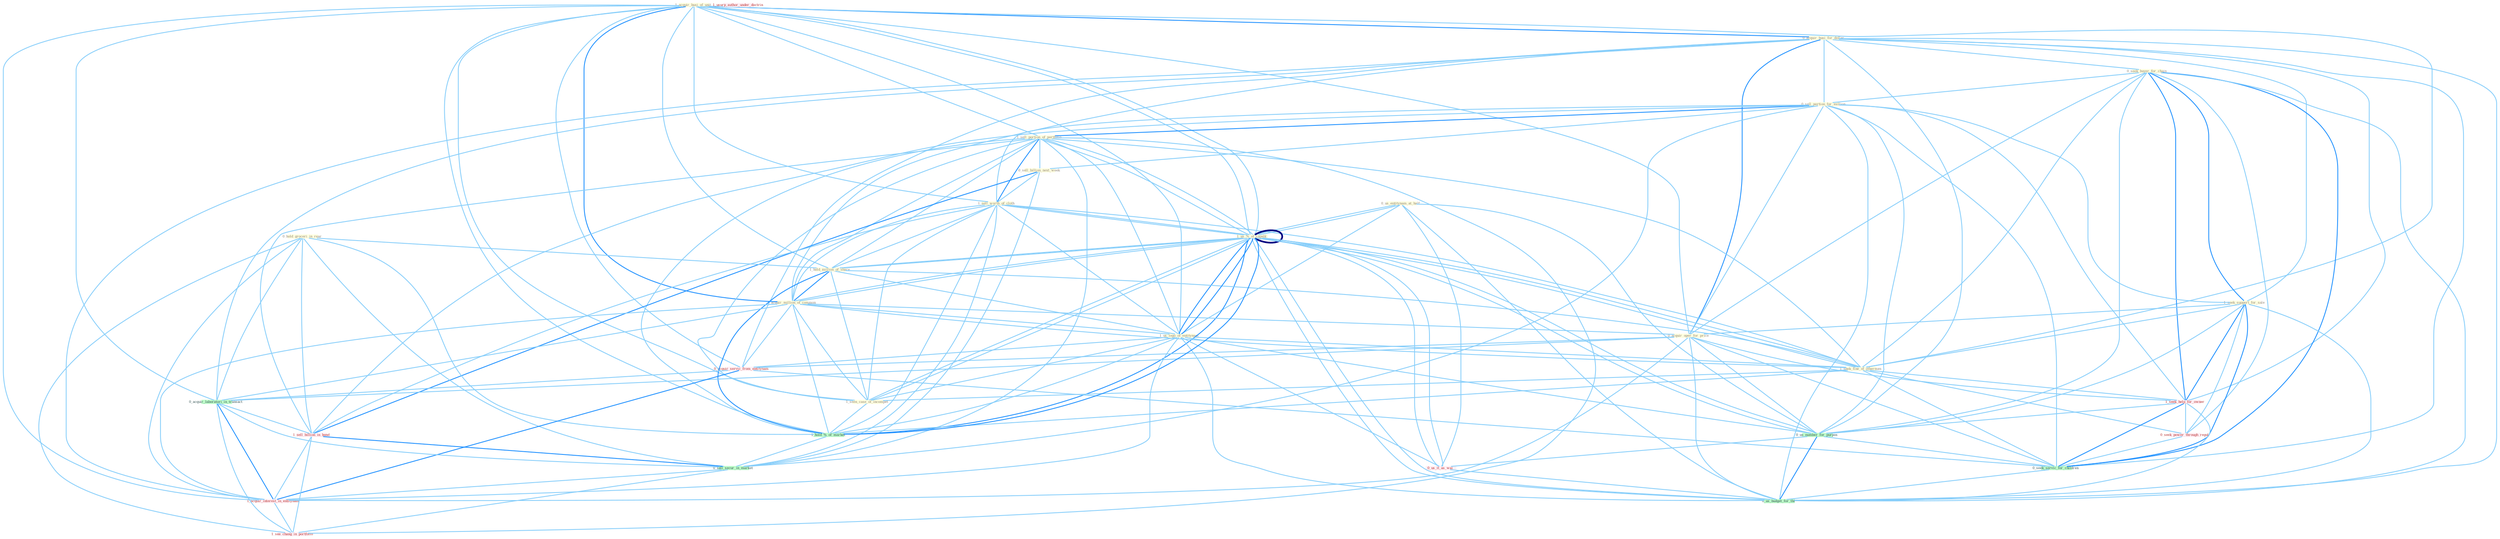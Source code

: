 Graph G{ 
    node
    [shape=polygon,style=filled,width=.5,height=.06,color="#BDFCC9",fixedsize=true,fontsize=4,
    fontcolor="#2f4f4f"];
    {node
    [color="#ffffe0", fontcolor="#8b7d6b"] "1_acquir_busi_of_unit " "0_acquir_busi_for_dollar " "0_seek_buyer_for_chain " "0_sell_portion_for_million " "1_sell_portion_of_portfolio " "0_sell_billion_next_week " "0_us_entitynam_at_half " "1_sell_worth_of_cloth " "0_hold_groceri_in_rear " "1_seek_support_for_sale " "1_us_%_of_capabl " "1_hold_million_of_share " "1_acquir_million_of_common " "1_us_logo_of_entitynam " "1_seek_fine_of_othernum " "0_acquir_oper_for_price " "1_seen_case_of_incompet "}
{node [color="#fff0f5", fontcolor="#b22222"] "1_seek_help_for_owner " "0_acquir_servic_from_entitynam " "0_seek_power_through_regul " "1_sell_billion_in_bond " "0_us_it_as_wai " "1_usurp_author_under_doctrin " "1_acquir_interest_in_entitynam " "1_see_chang_in_portfolio "}
edge [color="#B0E2FF"];

	"1_acquir_busi_of_unit " -- "0_acquir_busi_for_dollar " [w="2", color="#1e90ff" , len=0.8];
	"1_acquir_busi_of_unit " -- "1_sell_portion_of_portfolio " [w="1", color="#87cefa" ];
	"1_acquir_busi_of_unit " -- "1_sell_worth_of_cloth " [w="1", color="#87cefa" ];
	"1_acquir_busi_of_unit " -- "1_us_%_of_capabl " [w="1", color="#87cefa" ];
	"1_acquir_busi_of_unit " -- "1_hold_million_of_share " [w="1", color="#87cefa" ];
	"1_acquir_busi_of_unit " -- "1_acquir_million_of_common " [w="2", color="#1e90ff" , len=0.8];
	"1_acquir_busi_of_unit " -- "1_us_logo_of_entitynam " [w="1", color="#87cefa" ];
	"1_acquir_busi_of_unit " -- "1_seek_fine_of_othernum " [w="1", color="#87cefa" ];
	"1_acquir_busi_of_unit " -- "0_acquir_oper_for_price " [w="1", color="#87cefa" ];
	"1_acquir_busi_of_unit " -- "1_seen_case_of_incompet " [w="1", color="#87cefa" ];
	"1_acquir_busi_of_unit " -- "0_acquir_servic_from_entitynam " [w="1", color="#87cefa" ];
	"1_acquir_busi_of_unit " -- "1_hold_%_of_market " [w="1", color="#87cefa" ];
	"1_acquir_busi_of_unit " -- "0_acquir_laboratori_in_transact " [w="1", color="#87cefa" ];
	"1_acquir_busi_of_unit " -- "1_us_%_of_capabl " [w="1", color="#87cefa" ];
	"1_acquir_busi_of_unit " -- "1_acquir_interest_in_entitynam " [w="1", color="#87cefa" ];
	"0_acquir_busi_for_dollar " -- "0_seek_buyer_for_chain " [w="1", color="#87cefa" ];
	"0_acquir_busi_for_dollar " -- "0_sell_portion_for_million " [w="1", color="#87cefa" ];
	"0_acquir_busi_for_dollar " -- "1_seek_support_for_sale " [w="1", color="#87cefa" ];
	"0_acquir_busi_for_dollar " -- "1_acquir_million_of_common " [w="1", color="#87cefa" ];
	"0_acquir_busi_for_dollar " -- "0_acquir_oper_for_price " [w="2", color="#1e90ff" , len=0.8];
	"0_acquir_busi_for_dollar " -- "1_seek_help_for_owner " [w="1", color="#87cefa" ];
	"0_acquir_busi_for_dollar " -- "0_acquir_servic_from_entitynam " [w="1", color="#87cefa" ];
	"0_acquir_busi_for_dollar " -- "0_us_number_for_purpos " [w="1", color="#87cefa" ];
	"0_acquir_busi_for_dollar " -- "0_acquir_laboratori_in_transact " [w="1", color="#87cefa" ];
	"0_acquir_busi_for_dollar " -- "1_acquir_interest_in_entitynam " [w="1", color="#87cefa" ];
	"0_acquir_busi_for_dollar " -- "0_seek_servic_for_children " [w="1", color="#87cefa" ];
	"0_acquir_busi_for_dollar " -- "0_us_budget_for_thi " [w="1", color="#87cefa" ];
	"0_seek_buyer_for_chain " -- "0_sell_portion_for_million " [w="1", color="#87cefa" ];
	"0_seek_buyer_for_chain " -- "1_seek_support_for_sale " [w="2", color="#1e90ff" , len=0.8];
	"0_seek_buyer_for_chain " -- "1_seek_fine_of_othernum " [w="1", color="#87cefa" ];
	"0_seek_buyer_for_chain " -- "0_acquir_oper_for_price " [w="1", color="#87cefa" ];
	"0_seek_buyer_for_chain " -- "1_seek_help_for_owner " [w="2", color="#1e90ff" , len=0.8];
	"0_seek_buyer_for_chain " -- "0_seek_power_through_regul " [w="1", color="#87cefa" ];
	"0_seek_buyer_for_chain " -- "0_us_number_for_purpos " [w="1", color="#87cefa" ];
	"0_seek_buyer_for_chain " -- "0_seek_servic_for_children " [w="2", color="#1e90ff" , len=0.8];
	"0_seek_buyer_for_chain " -- "0_us_budget_for_thi " [w="1", color="#87cefa" ];
	"0_sell_portion_for_million " -- "1_sell_portion_of_portfolio " [w="2", color="#1e90ff" , len=0.8];
	"0_sell_portion_for_million " -- "0_sell_billion_next_week " [w="1", color="#87cefa" ];
	"0_sell_portion_for_million " -- "1_sell_worth_of_cloth " [w="1", color="#87cefa" ];
	"0_sell_portion_for_million " -- "1_seek_support_for_sale " [w="1", color="#87cefa" ];
	"0_sell_portion_for_million " -- "0_acquir_oper_for_price " [w="1", color="#87cefa" ];
	"0_sell_portion_for_million " -- "1_seek_help_for_owner " [w="1", color="#87cefa" ];
	"0_sell_portion_for_million " -- "0_us_number_for_purpos " [w="1", color="#87cefa" ];
	"0_sell_portion_for_million " -- "1_sell_billion_in_bond " [w="1", color="#87cefa" ];
	"0_sell_portion_for_million " -- "0_sell_secur_in_market " [w="1", color="#87cefa" ];
	"0_sell_portion_for_million " -- "0_seek_servic_for_children " [w="1", color="#87cefa" ];
	"0_sell_portion_for_million " -- "0_us_budget_for_thi " [w="1", color="#87cefa" ];
	"1_sell_portion_of_portfolio " -- "0_sell_billion_next_week " [w="1", color="#87cefa" ];
	"1_sell_portion_of_portfolio " -- "1_sell_worth_of_cloth " [w="2", color="#1e90ff" , len=0.8];
	"1_sell_portion_of_portfolio " -- "1_us_%_of_capabl " [w="1", color="#87cefa" ];
	"1_sell_portion_of_portfolio " -- "1_hold_million_of_share " [w="1", color="#87cefa" ];
	"1_sell_portion_of_portfolio " -- "1_acquir_million_of_common " [w="1", color="#87cefa" ];
	"1_sell_portion_of_portfolio " -- "1_us_logo_of_entitynam " [w="1", color="#87cefa" ];
	"1_sell_portion_of_portfolio " -- "1_seek_fine_of_othernum " [w="1", color="#87cefa" ];
	"1_sell_portion_of_portfolio " -- "1_seen_case_of_incompet " [w="1", color="#87cefa" ];
	"1_sell_portion_of_portfolio " -- "1_hold_%_of_market " [w="1", color="#87cefa" ];
	"1_sell_portion_of_portfolio " -- "1_sell_billion_in_bond " [w="1", color="#87cefa" ];
	"1_sell_portion_of_portfolio " -- "1_us_%_of_capabl " [w="1", color="#87cefa" ];
	"1_sell_portion_of_portfolio " -- "0_sell_secur_in_market " [w="1", color="#87cefa" ];
	"1_sell_portion_of_portfolio " -- "1_see_chang_in_portfolio " [w="1", color="#87cefa" ];
	"0_sell_billion_next_week " -- "1_sell_worth_of_cloth " [w="1", color="#87cefa" ];
	"0_sell_billion_next_week " -- "1_sell_billion_in_bond " [w="2", color="#1e90ff" , len=0.8];
	"0_sell_billion_next_week " -- "0_sell_secur_in_market " [w="1", color="#87cefa" ];
	"0_us_entitynam_at_half " -- "1_us_%_of_capabl " [w="1", color="#87cefa" ];
	"0_us_entitynam_at_half " -- "1_us_logo_of_entitynam " [w="1", color="#87cefa" ];
	"0_us_entitynam_at_half " -- "0_us_number_for_purpos " [w="1", color="#87cefa" ];
	"0_us_entitynam_at_half " -- "0_us_it_as_wai " [w="1", color="#87cefa" ];
	"0_us_entitynam_at_half " -- "1_us_%_of_capabl " [w="1", color="#87cefa" ];
	"0_us_entitynam_at_half " -- "0_us_budget_for_thi " [w="1", color="#87cefa" ];
	"1_sell_worth_of_cloth " -- "1_us_%_of_capabl " [w="1", color="#87cefa" ];
	"1_sell_worth_of_cloth " -- "1_hold_million_of_share " [w="1", color="#87cefa" ];
	"1_sell_worth_of_cloth " -- "1_acquir_million_of_common " [w="1", color="#87cefa" ];
	"1_sell_worth_of_cloth " -- "1_us_logo_of_entitynam " [w="1", color="#87cefa" ];
	"1_sell_worth_of_cloth " -- "1_seek_fine_of_othernum " [w="1", color="#87cefa" ];
	"1_sell_worth_of_cloth " -- "1_seen_case_of_incompet " [w="1", color="#87cefa" ];
	"1_sell_worth_of_cloth " -- "1_hold_%_of_market " [w="1", color="#87cefa" ];
	"1_sell_worth_of_cloth " -- "1_sell_billion_in_bond " [w="1", color="#87cefa" ];
	"1_sell_worth_of_cloth " -- "1_us_%_of_capabl " [w="1", color="#87cefa" ];
	"1_sell_worth_of_cloth " -- "0_sell_secur_in_market " [w="1", color="#87cefa" ];
	"0_hold_groceri_in_rear " -- "1_hold_million_of_share " [w="1", color="#87cefa" ];
	"0_hold_groceri_in_rear " -- "1_hold_%_of_market " [w="1", color="#87cefa" ];
	"0_hold_groceri_in_rear " -- "0_acquir_laboratori_in_transact " [w="1", color="#87cefa" ];
	"0_hold_groceri_in_rear " -- "1_sell_billion_in_bond " [w="1", color="#87cefa" ];
	"0_hold_groceri_in_rear " -- "0_sell_secur_in_market " [w="1", color="#87cefa" ];
	"0_hold_groceri_in_rear " -- "1_acquir_interest_in_entitynam " [w="1", color="#87cefa" ];
	"0_hold_groceri_in_rear " -- "1_see_chang_in_portfolio " [w="1", color="#87cefa" ];
	"1_seek_support_for_sale " -- "1_seek_fine_of_othernum " [w="1", color="#87cefa" ];
	"1_seek_support_for_sale " -- "0_acquir_oper_for_price " [w="1", color="#87cefa" ];
	"1_seek_support_for_sale " -- "1_seek_help_for_owner " [w="2", color="#1e90ff" , len=0.8];
	"1_seek_support_for_sale " -- "0_seek_power_through_regul " [w="1", color="#87cefa" ];
	"1_seek_support_for_sale " -- "0_us_number_for_purpos " [w="1", color="#87cefa" ];
	"1_seek_support_for_sale " -- "0_seek_servic_for_children " [w="2", color="#1e90ff" , len=0.8];
	"1_seek_support_for_sale " -- "0_us_budget_for_thi " [w="1", color="#87cefa" ];
	"1_us_%_of_capabl " -- "1_hold_million_of_share " [w="1", color="#87cefa" ];
	"1_us_%_of_capabl " -- "1_acquir_million_of_common " [w="1", color="#87cefa" ];
	"1_us_%_of_capabl " -- "1_us_logo_of_entitynam " [w="2", color="#1e90ff" , len=0.8];
	"1_us_%_of_capabl " -- "1_seek_fine_of_othernum " [w="1", color="#87cefa" ];
	"1_us_%_of_capabl " -- "1_seen_case_of_incompet " [w="1", color="#87cefa" ];
	"1_us_%_of_capabl " -- "1_hold_%_of_market " [w="2", color="#1e90ff" , len=0.8];
	"1_us_%_of_capabl " -- "0_us_number_for_purpos " [w="1", color="#87cefa" ];
	"1_us_%_of_capabl " -- "0_us_it_as_wai " [w="1", color="#87cefa" ];
	"1_us_%_of_capabl " -- "1_us_%_of_capabl " [w="4", style=bold, color="#000080", len=0.4];
	"1_us_%_of_capabl " -- "0_us_budget_for_thi " [w="1", color="#87cefa" ];
	"1_hold_million_of_share " -- "1_acquir_million_of_common " [w="2", color="#1e90ff" , len=0.8];
	"1_hold_million_of_share " -- "1_us_logo_of_entitynam " [w="1", color="#87cefa" ];
	"1_hold_million_of_share " -- "1_seek_fine_of_othernum " [w="1", color="#87cefa" ];
	"1_hold_million_of_share " -- "1_seen_case_of_incompet " [w="1", color="#87cefa" ];
	"1_hold_million_of_share " -- "1_hold_%_of_market " [w="2", color="#1e90ff" , len=0.8];
	"1_hold_million_of_share " -- "1_us_%_of_capabl " [w="1", color="#87cefa" ];
	"1_acquir_million_of_common " -- "1_us_logo_of_entitynam " [w="1", color="#87cefa" ];
	"1_acquir_million_of_common " -- "1_seek_fine_of_othernum " [w="1", color="#87cefa" ];
	"1_acquir_million_of_common " -- "0_acquir_oper_for_price " [w="1", color="#87cefa" ];
	"1_acquir_million_of_common " -- "1_seen_case_of_incompet " [w="1", color="#87cefa" ];
	"1_acquir_million_of_common " -- "0_acquir_servic_from_entitynam " [w="1", color="#87cefa" ];
	"1_acquir_million_of_common " -- "1_hold_%_of_market " [w="1", color="#87cefa" ];
	"1_acquir_million_of_common " -- "0_acquir_laboratori_in_transact " [w="1", color="#87cefa" ];
	"1_acquir_million_of_common " -- "1_us_%_of_capabl " [w="1", color="#87cefa" ];
	"1_acquir_million_of_common " -- "1_acquir_interest_in_entitynam " [w="1", color="#87cefa" ];
	"1_us_logo_of_entitynam " -- "1_seek_fine_of_othernum " [w="1", color="#87cefa" ];
	"1_us_logo_of_entitynam " -- "1_seen_case_of_incompet " [w="1", color="#87cefa" ];
	"1_us_logo_of_entitynam " -- "0_acquir_servic_from_entitynam " [w="1", color="#87cefa" ];
	"1_us_logo_of_entitynam " -- "1_hold_%_of_market " [w="1", color="#87cefa" ];
	"1_us_logo_of_entitynam " -- "0_us_number_for_purpos " [w="1", color="#87cefa" ];
	"1_us_logo_of_entitynam " -- "0_us_it_as_wai " [w="1", color="#87cefa" ];
	"1_us_logo_of_entitynam " -- "1_us_%_of_capabl " [w="2", color="#1e90ff" , len=0.8];
	"1_us_logo_of_entitynam " -- "1_acquir_interest_in_entitynam " [w="1", color="#87cefa" ];
	"1_us_logo_of_entitynam " -- "0_us_budget_for_thi " [w="1", color="#87cefa" ];
	"1_seek_fine_of_othernum " -- "1_seen_case_of_incompet " [w="1", color="#87cefa" ];
	"1_seek_fine_of_othernum " -- "1_seek_help_for_owner " [w="1", color="#87cefa" ];
	"1_seek_fine_of_othernum " -- "1_hold_%_of_market " [w="1", color="#87cefa" ];
	"1_seek_fine_of_othernum " -- "0_seek_power_through_regul " [w="1", color="#87cefa" ];
	"1_seek_fine_of_othernum " -- "1_us_%_of_capabl " [w="1", color="#87cefa" ];
	"1_seek_fine_of_othernum " -- "0_seek_servic_for_children " [w="1", color="#87cefa" ];
	"0_acquir_oper_for_price " -- "1_seek_help_for_owner " [w="1", color="#87cefa" ];
	"0_acquir_oper_for_price " -- "0_acquir_servic_from_entitynam " [w="1", color="#87cefa" ];
	"0_acquir_oper_for_price " -- "0_us_number_for_purpos " [w="1", color="#87cefa" ];
	"0_acquir_oper_for_price " -- "0_acquir_laboratori_in_transact " [w="1", color="#87cefa" ];
	"0_acquir_oper_for_price " -- "1_acquir_interest_in_entitynam " [w="1", color="#87cefa" ];
	"0_acquir_oper_for_price " -- "0_seek_servic_for_children " [w="1", color="#87cefa" ];
	"0_acquir_oper_for_price " -- "0_us_budget_for_thi " [w="1", color="#87cefa" ];
	"1_seen_case_of_incompet " -- "1_hold_%_of_market " [w="1", color="#87cefa" ];
	"1_seen_case_of_incompet " -- "1_us_%_of_capabl " [w="1", color="#87cefa" ];
	"1_seek_help_for_owner " -- "0_seek_power_through_regul " [w="1", color="#87cefa" ];
	"1_seek_help_for_owner " -- "0_us_number_for_purpos " [w="1", color="#87cefa" ];
	"1_seek_help_for_owner " -- "0_seek_servic_for_children " [w="2", color="#1e90ff" , len=0.8];
	"1_seek_help_for_owner " -- "0_us_budget_for_thi " [w="1", color="#87cefa" ];
	"0_acquir_servic_from_entitynam " -- "0_acquir_laboratori_in_transact " [w="1", color="#87cefa" ];
	"0_acquir_servic_from_entitynam " -- "1_acquir_interest_in_entitynam " [w="2", color="#1e90ff" , len=0.8];
	"0_acquir_servic_from_entitynam " -- "0_seek_servic_for_children " [w="1", color="#87cefa" ];
	"1_hold_%_of_market " -- "1_us_%_of_capabl " [w="2", color="#1e90ff" , len=0.8];
	"1_hold_%_of_market " -- "0_sell_secur_in_market " [w="1", color="#87cefa" ];
	"0_seek_power_through_regul " -- "0_seek_servic_for_children " [w="1", color="#87cefa" ];
	"0_us_number_for_purpos " -- "0_us_it_as_wai " [w="1", color="#87cefa" ];
	"0_us_number_for_purpos " -- "1_us_%_of_capabl " [w="1", color="#87cefa" ];
	"0_us_number_for_purpos " -- "0_seek_servic_for_children " [w="1", color="#87cefa" ];
	"0_us_number_for_purpos " -- "0_us_budget_for_thi " [w="2", color="#1e90ff" , len=0.8];
	"0_acquir_laboratori_in_transact " -- "1_sell_billion_in_bond " [w="1", color="#87cefa" ];
	"0_acquir_laboratori_in_transact " -- "0_sell_secur_in_market " [w="1", color="#87cefa" ];
	"0_acquir_laboratori_in_transact " -- "1_acquir_interest_in_entitynam " [w="2", color="#1e90ff" , len=0.8];
	"0_acquir_laboratori_in_transact " -- "1_see_chang_in_portfolio " [w="1", color="#87cefa" ];
	"1_sell_billion_in_bond " -- "0_sell_secur_in_market " [w="2", color="#1e90ff" , len=0.8];
	"1_sell_billion_in_bond " -- "1_acquir_interest_in_entitynam " [w="1", color="#87cefa" ];
	"1_sell_billion_in_bond " -- "1_see_chang_in_portfolio " [w="1", color="#87cefa" ];
	"0_us_it_as_wai " -- "1_us_%_of_capabl " [w="1", color="#87cefa" ];
	"0_us_it_as_wai " -- "0_us_budget_for_thi " [w="1", color="#87cefa" ];
	"1_us_%_of_capabl " -- "0_us_budget_for_thi " [w="1", color="#87cefa" ];
	"0_sell_secur_in_market " -- "1_acquir_interest_in_entitynam " [w="1", color="#87cefa" ];
	"0_sell_secur_in_market " -- "1_see_chang_in_portfolio " [w="1", color="#87cefa" ];
	"1_acquir_interest_in_entitynam " -- "1_see_chang_in_portfolio " [w="1", color="#87cefa" ];
	"0_seek_servic_for_children " -- "0_us_budget_for_thi " [w="1", color="#87cefa" ];
}